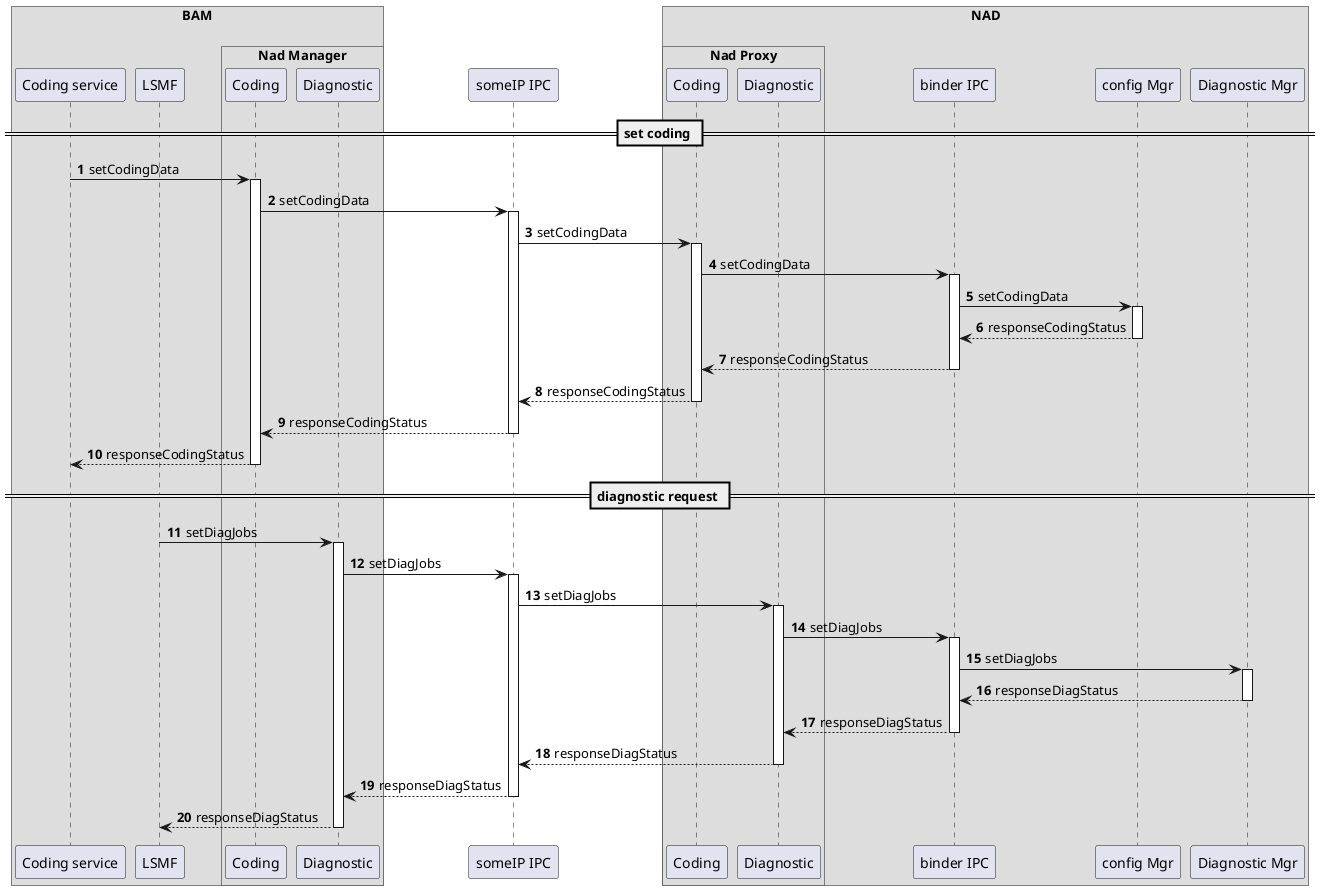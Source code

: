 ' Option 1
@startuml
!pragma teoz true
autoactivate on
autonumber

box "BAM\n"

    participant "Coding service" as codeservice
    participant "LSMF" as lsmf

    box "Nad Manager" 
    participant "Coding" as codeb
    participant "Diagnostic" as diagb
    end box

    
end box

    participant "someIP IPC" as someip

box "NAD\n"

    box "Nad Proxy" 
    participant "Coding" as coden
    participant "Diagnostic" as diagn
    end box

    participant "binder IPC" as binder

    participant "config Mgr" as config
    participant "Diagnostic Mgr" as diagmgr
end box

== set coding ==
    codeservice -> codeb: setCodingData
    codeb -> someip: setCodingData
    someip -> coden: setCodingData
    coden -> binder: setCodingData
    binder -> config: setCodingData
    config --> binder: responseCodingStatus
    binder --> coden: responseCodingStatus
    coden --> someip: responseCodingStatus
    someip --> codeb: responseCodingStatus
    codeb --> codeservice: responseCodingStatus

== diagnostic request ==
    lsmf -> diagb: setDiagJobs
    diagb -> someip: setDiagJobs
    someip -> diagn: setDiagJobs
    diagn -> binder: setDiagJobs
    binder -> diagmgr: setDiagJobs

    diagmgr --> binder: responseDiagStatus
    binder --> diagn: responseDiagStatus
    diagn --> someip: responseDiagStatus
    someip --> diagb: responseDiagStatus
    diagb -->lsmf: responseDiagStatus

@enduml




' Option 2
@startuml
!pragma teoz true
autonumber

box "BAM\n"


    participant "LSMF" as lsmf

    box "Nad Manager" 
    
    participant "Diagnostic" as diagb
    end box

    
end box

    participant "someIP IPC" as someip

box "NAD\n"

    box "Nad Proxy" 
 
    participant "Diagnostic" as diagn

    participant "Executor" as exe #GreenYellow
    end box

    participant "binder IPC" as binder

  
    participant "Diagnostic Mgr" as diagmgr
end box



== diagnostic request ==
    lsmf ->> diagb: setDiagJobs
    diagb ->> someip: setDiagJobs
    someip ->> diagn: setDiagJobs
    diagn ->> exe: setDiagJobs
    exe ->> exe: initiate promise
    note over exe
    set future continuation = responseFunction()
    end note
    exe -> binder: setDiagJobs
    binder -> diagmgr: setDiagJobs

    diagmgr --> binder: DiagResult
    binder --> exe: DiagResult
    exe -> exe: fullfil promise: value = DiagResult
    exe -> exe: invoke continuation
   
    exe --> someip: responseFunction(DiagResult)
    someip --> diagb: responseFunction(DiagResult)
    diagb -->lsmf: responseFunction(DiagResult)

@enduml



' Option 3: detail
@startuml
!pragma teoz true
autonumber
autoactivate on
box "BAM\n"


    participant "LSMF" as lsmf

    box "Nad Manager" 
    
    participant "Diagnostic" as diagb
    end box

    
end box

    participant "someIP IPC" as someip

box "NAD\n"

    box "Nad Proxy" 
 
    participant "Diagnostic" as diagn

    end box 

    box "Executor\n" #LightCyan
 
    participant "Promise" as promise
    participant "Message handler thread" as msgh #GreenYellow
    participant "Task handler thread" as taskh #Yellow
    end box

    participant "binder IPC" as binder

  
    participant "Diagnostic Mgr" as diagmgr
end box



== diagnostic request ==
    lsmf ->> diagb: setDiagJobs
    diagb ->> someip: setDiagJobs
    someip ->> diagn: setDiagJobs
    note over diagn
    serialize message payload to protobuf 
    end note
    diagn -> diagn: serializeMessage
    
    diagn ->> promise: initiate promise
    note over promise
    set continuation = responseFunction()
    end note
    diagn ->> msgh: deliverMessage
   
    msgh -> msgh: handleMessage
    msgh -> binder: setDiagJobs
    binder -> diagmgr: setDiagJobs

    diagmgr --> binder: DiagResult
    binder --> msgh: DiagResult
    msgh -> promise: fullfil promise: value = DiagResult
    promise -> promise: invoke continuation
    promise -> promise: pack task
    promise ->> taskh: deliverTask
   
    taskh --> someip: responseFunction(DiagResult)
    someip --> diagb: responseFunction(DiagResult)
    diagb -->lsmf: responseFunction(DiagResult)

@enduml



' Option 4: detail
@startuml
!pragma teoz true
autonumber
autoactivate on
box "BAM\n"


    participant "LSMF" as lsmf

    box "Nad Manager" 
    
    participant "Diagnostic" as diagb
    end box

    
end box

    participant "someIP IPC" as someip

box "NAD\n"

    box "Nad Proxy" 
 
    participant "Diagnostic" as diagn

    end box 

    box "Executor\n" #LightCyan
 
    participant "Promise" as promise
    participant "Message handler thread" as msgh #GreenYellow
    participant "Task handler thread" as taskh #Yellow
    end box

    participant "binder IPC" as binder

  
    participant "Diagnostic Mgr" as diagmgr
end box



== diagnostic request ==
    lsmf ->> diagb: setDiagJobs
    diagb ->> someip: setDiagJobs
    someip ->> diagn: setDiagJobs

    
    diagn -> promise: initiate promise
    promise -> promise: set continuation = responseFunction()
    diagn <-- promise:
    
    diagn ->> taskh: deliverTask (task = setDiagJobs, promise)
   
    taskh -> taskh: handleTask
    taskh -> binder: setDiagJobs
    binder -> diagmgr: setDiagJobs

    diagmgr --> binder: DiagResult
    binder --> taskh: DiagResult
    taskh -> promise: fullfil promise: value = DiagResult
    promise -> promise: invoke continuation

    promise ->> taskh: deliverTask (task = invoke continuation func)
    taskh -> taskh: handleTask
   
    taskh --> someip: responseFunction(DiagResult)
    someip --> diagb: responseFunction(DiagResult)
    diagb -->lsmf: responseFunction(DiagResult)

@enduml